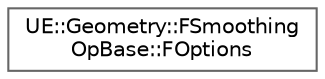 digraph "Graphical Class Hierarchy"
{
 // INTERACTIVE_SVG=YES
 // LATEX_PDF_SIZE
  bgcolor="transparent";
  edge [fontname=Helvetica,fontsize=10,labelfontname=Helvetica,labelfontsize=10];
  node [fontname=Helvetica,fontsize=10,shape=box,height=0.2,width=0.4];
  rankdir="LR";
  Node0 [id="Node000000",label="UE::Geometry::FSmoothing\lOpBase::FOptions",height=0.2,width=0.4,color="grey40", fillcolor="white", style="filled",URL="$d4/dce/structUE_1_1Geometry_1_1FSmoothingOpBase_1_1FOptions.html",tooltip=" "];
}
